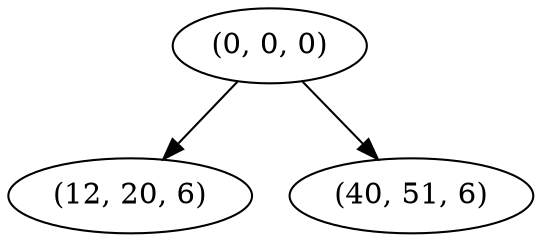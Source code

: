digraph tree {
    "(0, 0, 0)";
    "(12, 20, 6)";
    "(40, 51, 6)";
    "(0, 0, 0)" -> "(12, 20, 6)";
    "(0, 0, 0)" -> "(40, 51, 6)";
}

